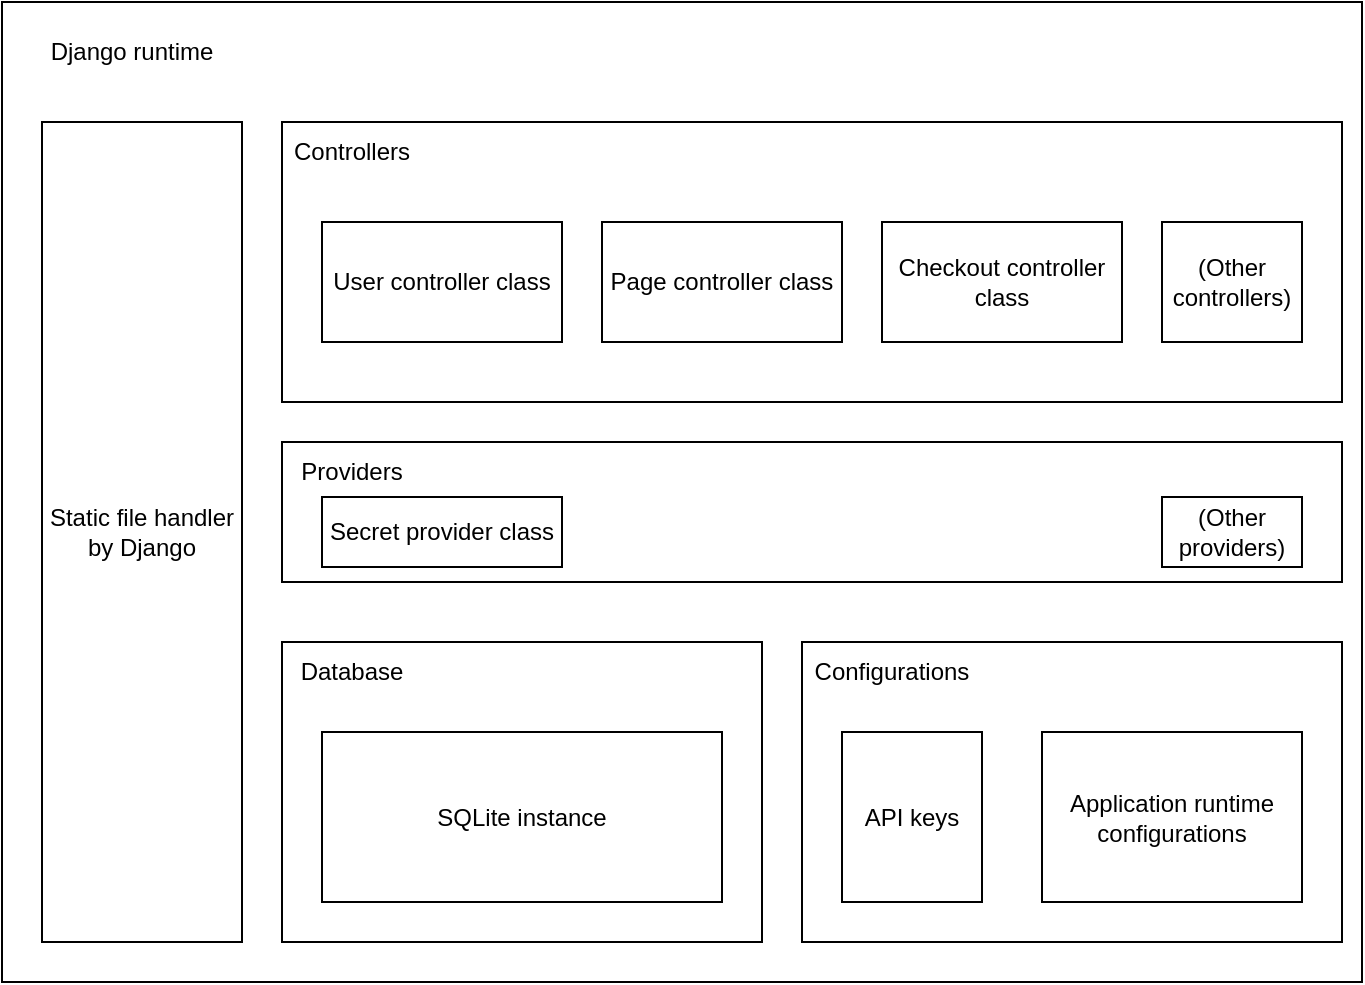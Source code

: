 <mxfile version="21.2.3" type="device">
  <diagram name="Page-1" id="usSSPJ65iqqJF1xtR1_O">
    <mxGraphModel dx="1647" dy="940" grid="1" gridSize="10" guides="1" tooltips="1" connect="1" arrows="1" fold="1" page="1" pageScale="1" pageWidth="850" pageHeight="1100" math="0" shadow="0">
      <root>
        <mxCell id="0" />
        <mxCell id="1" parent="0" />
        <mxCell id="7oqm0E2yfHf6LR3YEgjA-1" value="" style="rounded=0;whiteSpace=wrap;html=1;" vertex="1" parent="1">
          <mxGeometry x="80" y="200" width="680" height="490" as="geometry" />
        </mxCell>
        <mxCell id="7oqm0E2yfHf6LR3YEgjA-2" value="Django runtime" style="text;html=1;strokeColor=none;fillColor=none;align=center;verticalAlign=middle;whiteSpace=wrap;rounded=0;" vertex="1" parent="1">
          <mxGeometry x="90" y="210" width="110" height="30" as="geometry" />
        </mxCell>
        <mxCell id="7oqm0E2yfHf6LR3YEgjA-3" value="&lt;div&gt;Static file handler&lt;/div&gt;&lt;div&gt;by Django&lt;br&gt;&lt;/div&gt;" style="rounded=0;whiteSpace=wrap;html=1;" vertex="1" parent="1">
          <mxGeometry x="100" y="260" width="100" height="410" as="geometry" />
        </mxCell>
        <mxCell id="7oqm0E2yfHf6LR3YEgjA-4" value="" style="rounded=0;whiteSpace=wrap;html=1;" vertex="1" parent="1">
          <mxGeometry x="220" y="260" width="530" height="140" as="geometry" />
        </mxCell>
        <mxCell id="7oqm0E2yfHf6LR3YEgjA-5" value="Controllers" style="text;html=1;strokeColor=none;fillColor=none;align=center;verticalAlign=middle;whiteSpace=wrap;rounded=0;" vertex="1" parent="1">
          <mxGeometry x="220" y="260" width="70" height="30" as="geometry" />
        </mxCell>
        <mxCell id="7oqm0E2yfHf6LR3YEgjA-6" value="&lt;div&gt;User controller class&lt;br&gt;&lt;/div&gt;" style="rounded=0;whiteSpace=wrap;html=1;" vertex="1" parent="1">
          <mxGeometry x="240" y="310" width="120" height="60" as="geometry" />
        </mxCell>
        <mxCell id="7oqm0E2yfHf6LR3YEgjA-7" value="Page controller class" style="rounded=0;whiteSpace=wrap;html=1;" vertex="1" parent="1">
          <mxGeometry x="380" y="310" width="120" height="60" as="geometry" />
        </mxCell>
        <mxCell id="7oqm0E2yfHf6LR3YEgjA-8" value="Checkout controller class" style="rounded=0;whiteSpace=wrap;html=1;" vertex="1" parent="1">
          <mxGeometry x="520" y="310" width="120" height="60" as="geometry" />
        </mxCell>
        <mxCell id="7oqm0E2yfHf6LR3YEgjA-9" value="(Other controllers)" style="rounded=0;whiteSpace=wrap;html=1;" vertex="1" parent="1">
          <mxGeometry x="660" y="310" width="70" height="60" as="geometry" />
        </mxCell>
        <mxCell id="7oqm0E2yfHf6LR3YEgjA-10" value="" style="rounded=0;whiteSpace=wrap;html=1;" vertex="1" parent="1">
          <mxGeometry x="220" y="420" width="530" height="70" as="geometry" />
        </mxCell>
        <mxCell id="7oqm0E2yfHf6LR3YEgjA-11" value="Providers" style="text;html=1;strokeColor=none;fillColor=none;align=center;verticalAlign=middle;whiteSpace=wrap;rounded=0;" vertex="1" parent="1">
          <mxGeometry x="220" y="420" width="70" height="30" as="geometry" />
        </mxCell>
        <mxCell id="7oqm0E2yfHf6LR3YEgjA-13" value="Secret provider class" style="rounded=0;whiteSpace=wrap;html=1;" vertex="1" parent="1">
          <mxGeometry x="240" y="447.5" width="120" height="35" as="geometry" />
        </mxCell>
        <mxCell id="7oqm0E2yfHf6LR3YEgjA-15" value="(Other providers)" style="rounded=0;whiteSpace=wrap;html=1;" vertex="1" parent="1">
          <mxGeometry x="660" y="447.5" width="70" height="35" as="geometry" />
        </mxCell>
        <mxCell id="7oqm0E2yfHf6LR3YEgjA-16" value="" style="rounded=0;whiteSpace=wrap;html=1;" vertex="1" parent="1">
          <mxGeometry x="220" y="520" width="240" height="150" as="geometry" />
        </mxCell>
        <mxCell id="7oqm0E2yfHf6LR3YEgjA-17" value="Database" style="text;html=1;strokeColor=none;fillColor=none;align=center;verticalAlign=middle;whiteSpace=wrap;rounded=0;" vertex="1" parent="1">
          <mxGeometry x="220" y="520" width="70" height="30" as="geometry" />
        </mxCell>
        <mxCell id="7oqm0E2yfHf6LR3YEgjA-18" value="SQLite instance" style="rounded=0;whiteSpace=wrap;html=1;" vertex="1" parent="1">
          <mxGeometry x="240" y="565" width="200" height="85" as="geometry" />
        </mxCell>
        <mxCell id="7oqm0E2yfHf6LR3YEgjA-19" value="" style="rounded=0;whiteSpace=wrap;html=1;" vertex="1" parent="1">
          <mxGeometry x="480" y="520" width="270" height="150" as="geometry" />
        </mxCell>
        <mxCell id="7oqm0E2yfHf6LR3YEgjA-20" value="Configurations" style="text;html=1;strokeColor=none;fillColor=none;align=center;verticalAlign=middle;whiteSpace=wrap;rounded=0;" vertex="1" parent="1">
          <mxGeometry x="480" y="520" width="90" height="30" as="geometry" />
        </mxCell>
        <mxCell id="7oqm0E2yfHf6LR3YEgjA-21" value="API keys" style="rounded=0;whiteSpace=wrap;html=1;" vertex="1" parent="1">
          <mxGeometry x="500" y="565" width="70" height="85" as="geometry" />
        </mxCell>
        <mxCell id="7oqm0E2yfHf6LR3YEgjA-22" value="&lt;div&gt;Application runtime&lt;/div&gt;&lt;div&gt;configurations&lt;/div&gt;" style="rounded=0;whiteSpace=wrap;html=1;" vertex="1" parent="1">
          <mxGeometry x="600" y="565" width="130" height="85" as="geometry" />
        </mxCell>
      </root>
    </mxGraphModel>
  </diagram>
</mxfile>

